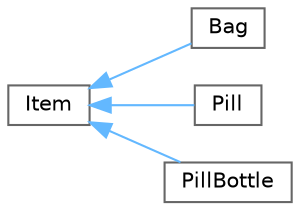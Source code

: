 digraph "Graphical Class Hierarchy"
{
 // LATEX_PDF_SIZE
  bgcolor="transparent";
  edge [fontname=Helvetica,fontsize=10,labelfontname=Helvetica,labelfontsize=10];
  node [fontname=Helvetica,fontsize=10,shape=box,height=0.2,width=0.4];
  rankdir="LR";
  Node0 [label="Item",height=0.2,width=0.4,color="grey40", fillcolor="white", style="filled",URL="$db/d66/struct_item.html",tooltip=" "];
  Node0 -> Node1 [dir="back",color="steelblue1",style="solid"];
  Node1 [label="Bag",height=0.2,width=0.4,color="grey40", fillcolor="white", style="filled",URL="$d3/dbd/struct_bag.html",tooltip=" "];
  Node0 -> Node2 [dir="back",color="steelblue1",style="solid"];
  Node2 [label="Pill",height=0.2,width=0.4,color="grey40", fillcolor="white", style="filled",URL="$de/d82/struct_pill.html",tooltip=" "];
  Node0 -> Node3 [dir="back",color="steelblue1",style="solid"];
  Node3 [label="PillBottle",height=0.2,width=0.4,color="grey40", fillcolor="white", style="filled",URL="$d2/d4d/struct_pill_bottle.html",tooltip=" "];
}
